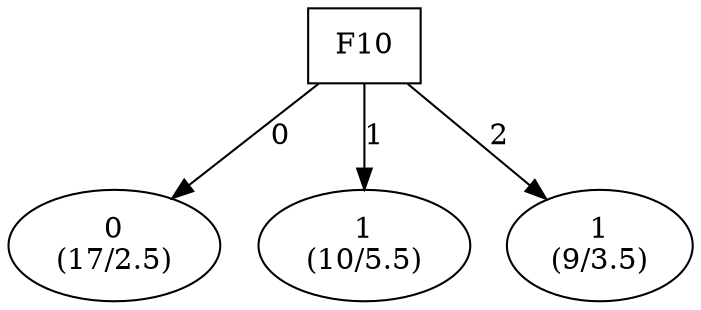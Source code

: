 digraph YaDT {
n0 [ shape=box, label="F10\n"]
n0 -> n1 [label="0"]
n1 [ shape=ellipse, label="0\n(17/2.5)"]
n0 -> n2 [label="1"]
n2 [ shape=ellipse, label="1\n(10/5.5)"]
n0 -> n3 [label="2"]
n3 [ shape=ellipse, label="1\n(9/3.5)"]
}
